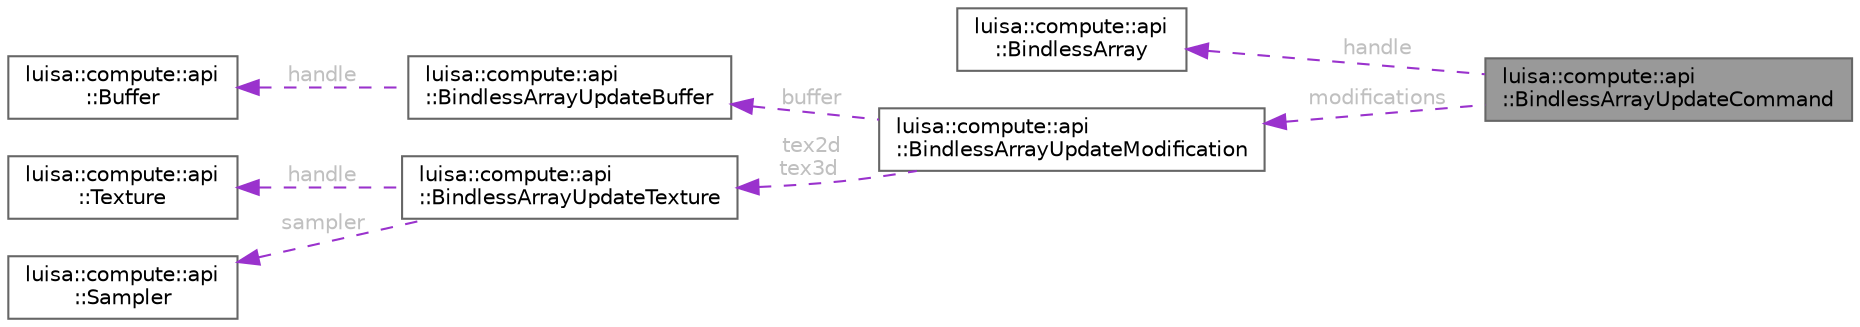 digraph "luisa::compute::api::BindlessArrayUpdateCommand"
{
 // LATEX_PDF_SIZE
  bgcolor="transparent";
  edge [fontname=Helvetica,fontsize=10,labelfontname=Helvetica,labelfontsize=10];
  node [fontname=Helvetica,fontsize=10,shape=box,height=0.2,width=0.4];
  rankdir="LR";
  Node1 [id="Node000001",label="luisa::compute::api\l::BindlessArrayUpdateCommand",height=0.2,width=0.4,color="gray40", fillcolor="grey60", style="filled", fontcolor="black",tooltip=" "];
  Node2 -> Node1 [id="edge1_Node000001_Node000002",dir="back",color="darkorchid3",style="dashed",tooltip=" ",label=" handle",fontcolor="grey" ];
  Node2 [id="Node000002",label="luisa::compute::api\l::BindlessArray",height=0.2,width=0.4,color="gray40", fillcolor="white", style="filled",URL="$structluisa_1_1compute_1_1api_1_1_bindless_array.html",tooltip=" "];
  Node3 -> Node1 [id="edge2_Node000001_Node000003",dir="back",color="darkorchid3",style="dashed",tooltip=" ",label=" modifications",fontcolor="grey" ];
  Node3 [id="Node000003",label="luisa::compute::api\l::BindlessArrayUpdateModification",height=0.2,width=0.4,color="gray40", fillcolor="white", style="filled",URL="$structluisa_1_1compute_1_1api_1_1_bindless_array_update_modification.html",tooltip=" "];
  Node4 -> Node3 [id="edge3_Node000003_Node000004",dir="back",color="darkorchid3",style="dashed",tooltip=" ",label=" buffer",fontcolor="grey" ];
  Node4 [id="Node000004",label="luisa::compute::api\l::BindlessArrayUpdateBuffer",height=0.2,width=0.4,color="gray40", fillcolor="white", style="filled",URL="$structluisa_1_1compute_1_1api_1_1_bindless_array_update_buffer.html",tooltip=" "];
  Node5 -> Node4 [id="edge4_Node000004_Node000005",dir="back",color="darkorchid3",style="dashed",tooltip=" ",label=" handle",fontcolor="grey" ];
  Node5 [id="Node000005",label="luisa::compute::api\l::Buffer",height=0.2,width=0.4,color="gray40", fillcolor="white", style="filled",URL="$structluisa_1_1compute_1_1api_1_1_buffer.html",tooltip=" "];
  Node6 -> Node3 [id="edge5_Node000003_Node000006",dir="back",color="darkorchid3",style="dashed",tooltip=" ",label=" tex2d\ntex3d",fontcolor="grey" ];
  Node6 [id="Node000006",label="luisa::compute::api\l::BindlessArrayUpdateTexture",height=0.2,width=0.4,color="gray40", fillcolor="white", style="filled",URL="$structluisa_1_1compute_1_1api_1_1_bindless_array_update_texture.html",tooltip=" "];
  Node7 -> Node6 [id="edge6_Node000006_Node000007",dir="back",color="darkorchid3",style="dashed",tooltip=" ",label=" handle",fontcolor="grey" ];
  Node7 [id="Node000007",label="luisa::compute::api\l::Texture",height=0.2,width=0.4,color="gray40", fillcolor="white", style="filled",URL="$structluisa_1_1compute_1_1api_1_1_texture.html",tooltip=" "];
  Node8 -> Node6 [id="edge7_Node000006_Node000008",dir="back",color="darkorchid3",style="dashed",tooltip=" ",label=" sampler",fontcolor="grey" ];
  Node8 [id="Node000008",label="luisa::compute::api\l::Sampler",height=0.2,width=0.4,color="gray40", fillcolor="white", style="filled",URL="$structluisa_1_1compute_1_1api_1_1_sampler.html",tooltip=" "];
}
